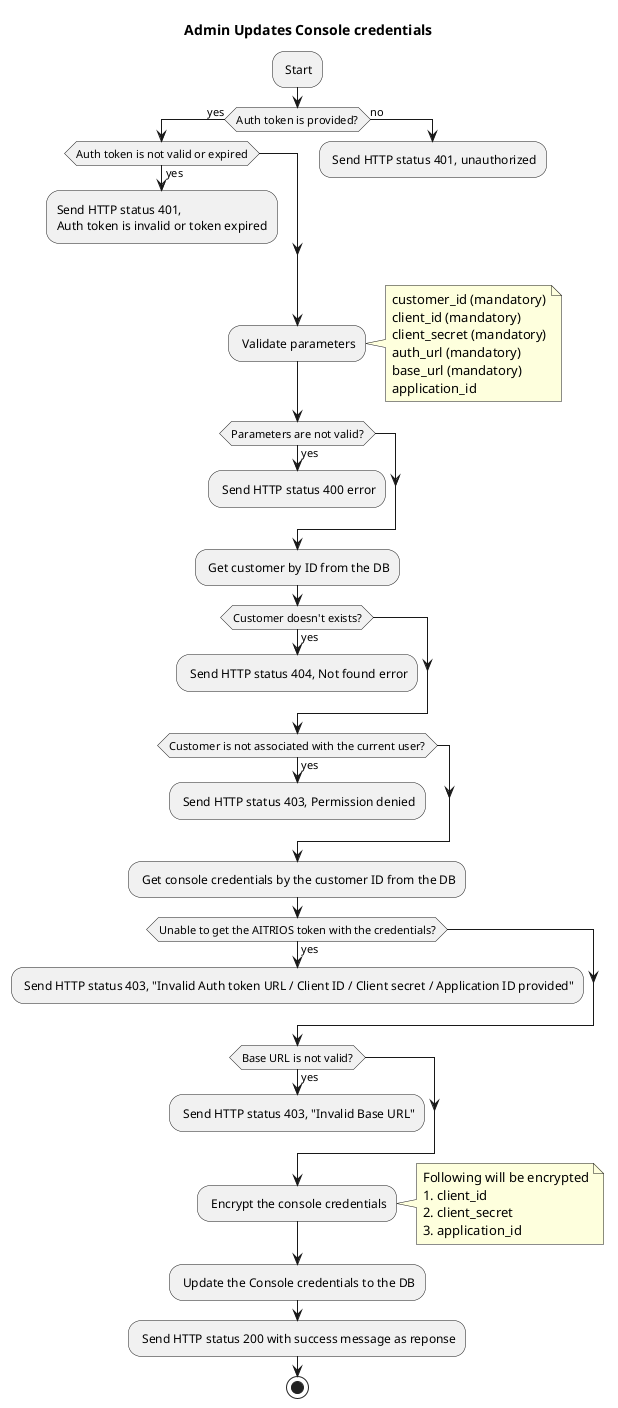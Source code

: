 @startuml Admin updates console credentials
title Admin Updates Console credentials

: Start;
if (Auth token is provided?) then (yes)
    if (Auth token is not valid or expired) then (yes)
        :Send HTTP status 401,
        Auth token is invalid or token expired;
        kill
    endif
else (no)
    : Send HTTP status 401, unauthorized;
    kill
endif
: Validate parameters;
note right
    customer_id (mandatory)
    client_id (mandatory)
    client_secret (mandatory)
    auth_url (mandatory)
    base_url (mandatory)
    application_id
end note
if (Parameters are not valid?) then (yes)
    : Send HTTP status 400 error;
    kill
endif
: Get customer by ID from the DB;
if (Customer doesn't exists?) then (yes)
    : Send HTTP status 404, Not found error;
    kill
endif
if (Customer is not associated with the current user?) then (yes)
    : Send HTTP status 403, Permission denied;
    kill
endif
: Get console credentials by the customer ID from the DB;
if (Unable to get the AITRIOS token with the credentials?) then (yes)
    : Send HTTP status 403, "Invalid Auth token URL / Client ID / Client secret / Application ID provided";
    kill
endif
if (Base URL is not valid?) then (yes)
    : Send HTTP status 403, "Invalid Base URL";
    kill
endif
: Encrypt the console credentials;
note right
    Following will be encrypted
    1. client_id
    2. client_secret
    3. application_id
end note
: Update the Console credentials to the DB;
: Send HTTP status 200 with success message as reponse;
stop
@enduml
